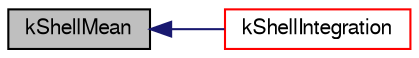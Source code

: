 digraph "kShellMean"
{
  bgcolor="transparent";
  edge [fontname="FreeSans",fontsize="10",labelfontname="FreeSans",labelfontsize="10"];
  node [fontname="FreeSans",fontsize="10",shape=record];
  rankdir="LR";
  Node131344 [label="kShellMean",height=0.2,width=0.4,color="black", fillcolor="grey75", style="filled", fontcolor="black"];
  Node131344 -> Node131345 [dir="back",color="midnightblue",fontsize="10",style="solid",fontname="FreeSans"];
  Node131345 [label="kShellIntegration",height=0.2,width=0.4,color="red",URL="$a21124.html#aec40163ae7e05b5bceffe68aa37ea9ae"];
}
